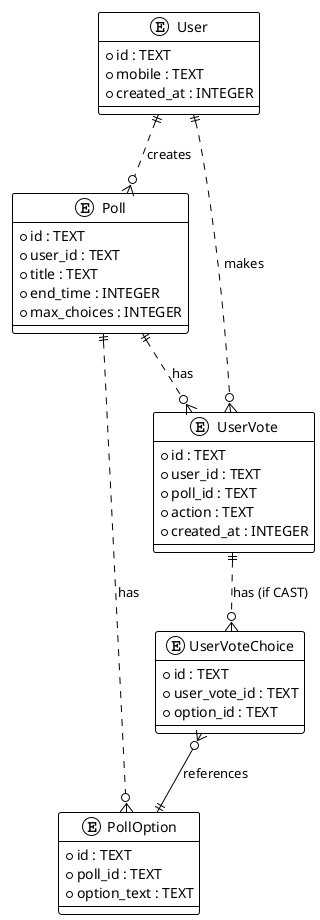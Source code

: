 @startuml
!theme plain
top to bottom direction

entity "User" as user {
  * id : TEXT
  * mobile : TEXT
  * created_at : INTEGER
}

entity "Poll" as poll {
  * id : TEXT
  * user_id : TEXT
  * title : TEXT
  * end_time : INTEGER
  * max_choices : INTEGER
}

entity "PollOption" as polloption {
  * id : TEXT
  * poll_id : TEXT
  * option_text : TEXT
}

entity "UserVote" as uservote {
  * id : TEXT
  * user_id : TEXT
  * poll_id : TEXT
  * action : TEXT
  * created_at : INTEGER
}

entity "UserVoteChoice" as uservotechoice {
  * id : TEXT
  * user_vote_id : TEXT
  * option_id : TEXT
}

user ||..o{ poll : creates
poll ||..o{ polloption : has
poll ||..o{ uservote : has
user ||..o{ uservote : makes
uservote ||..o{ uservotechoice : has (if CAST)
uservotechoice }o--|| polloption : references
@enduml
